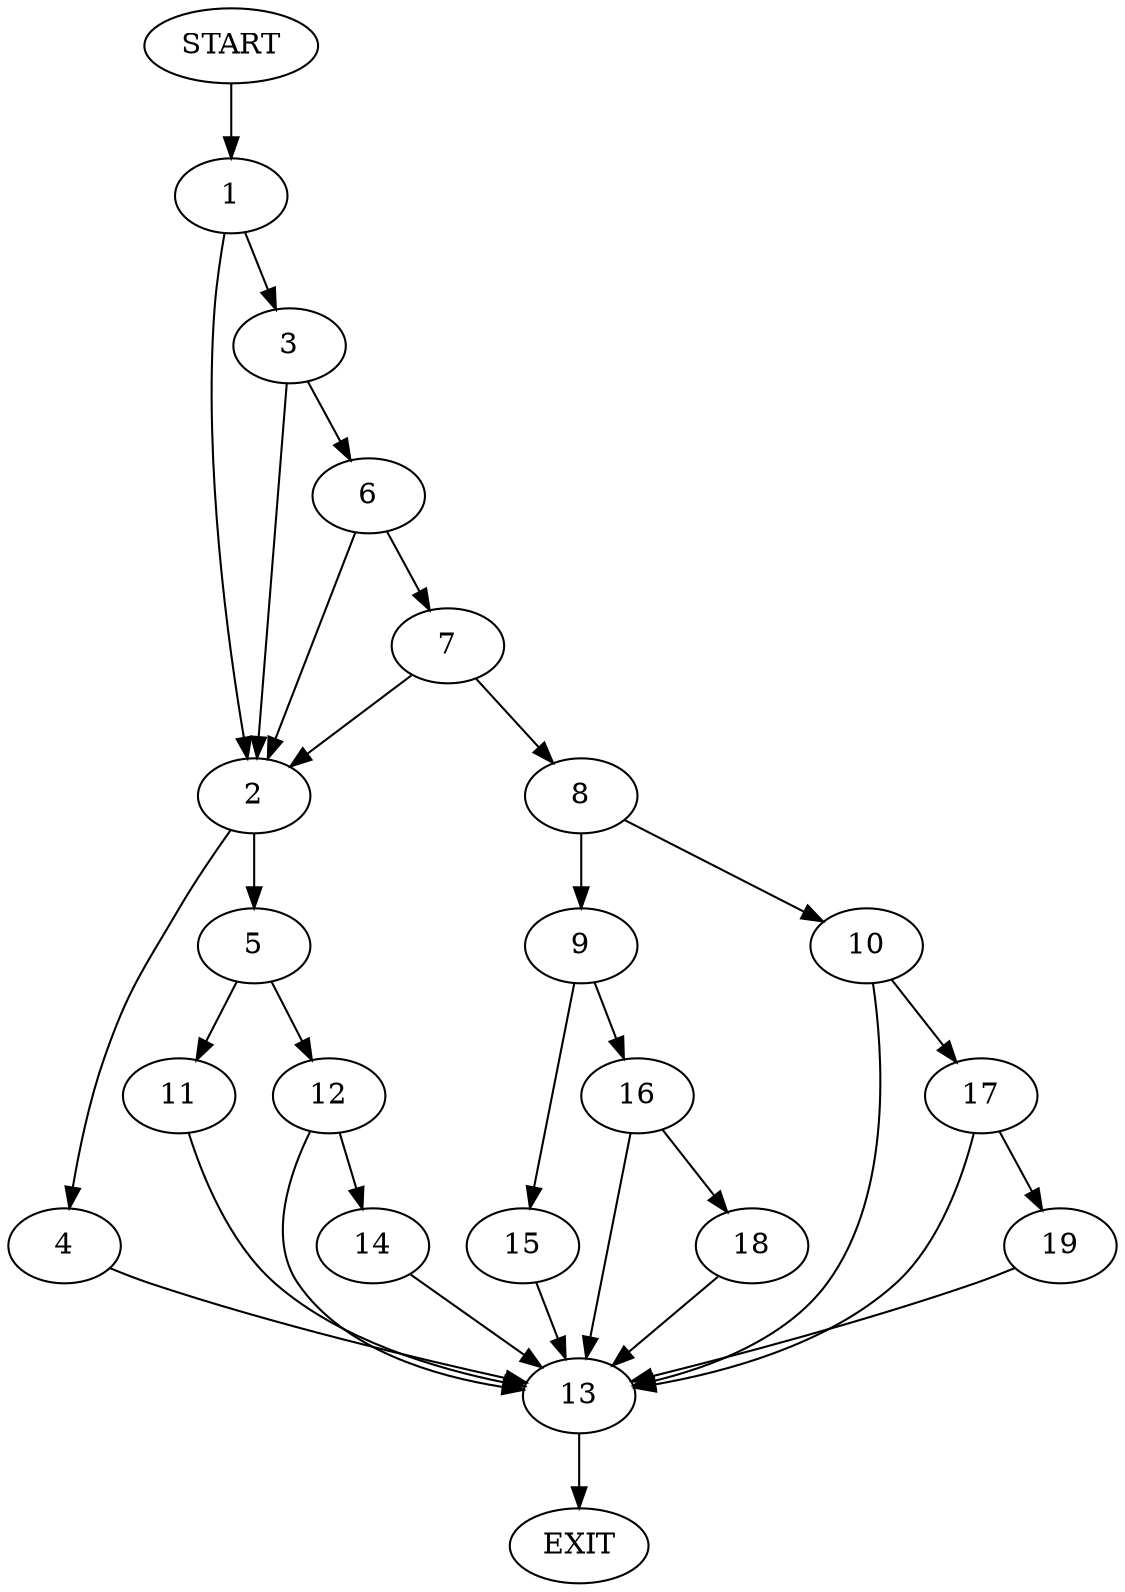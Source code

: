 digraph {
0 [label="START"]
20 [label="EXIT"]
0 -> 1
1 -> 2
1 -> 3
2 -> 4
2 -> 5
3 -> 2
3 -> 6
6 -> 7
6 -> 2
7 -> 2
7 -> 8
8 -> 9
8 -> 10
5 -> 11
5 -> 12
4 -> 13
13 -> 20
12 -> 14
12 -> 13
11 -> 13
14 -> 13
9 -> 15
9 -> 16
10 -> 13
10 -> 17
16 -> 13
16 -> 18
15 -> 13
18 -> 13
17 -> 19
17 -> 13
19 -> 13
}
